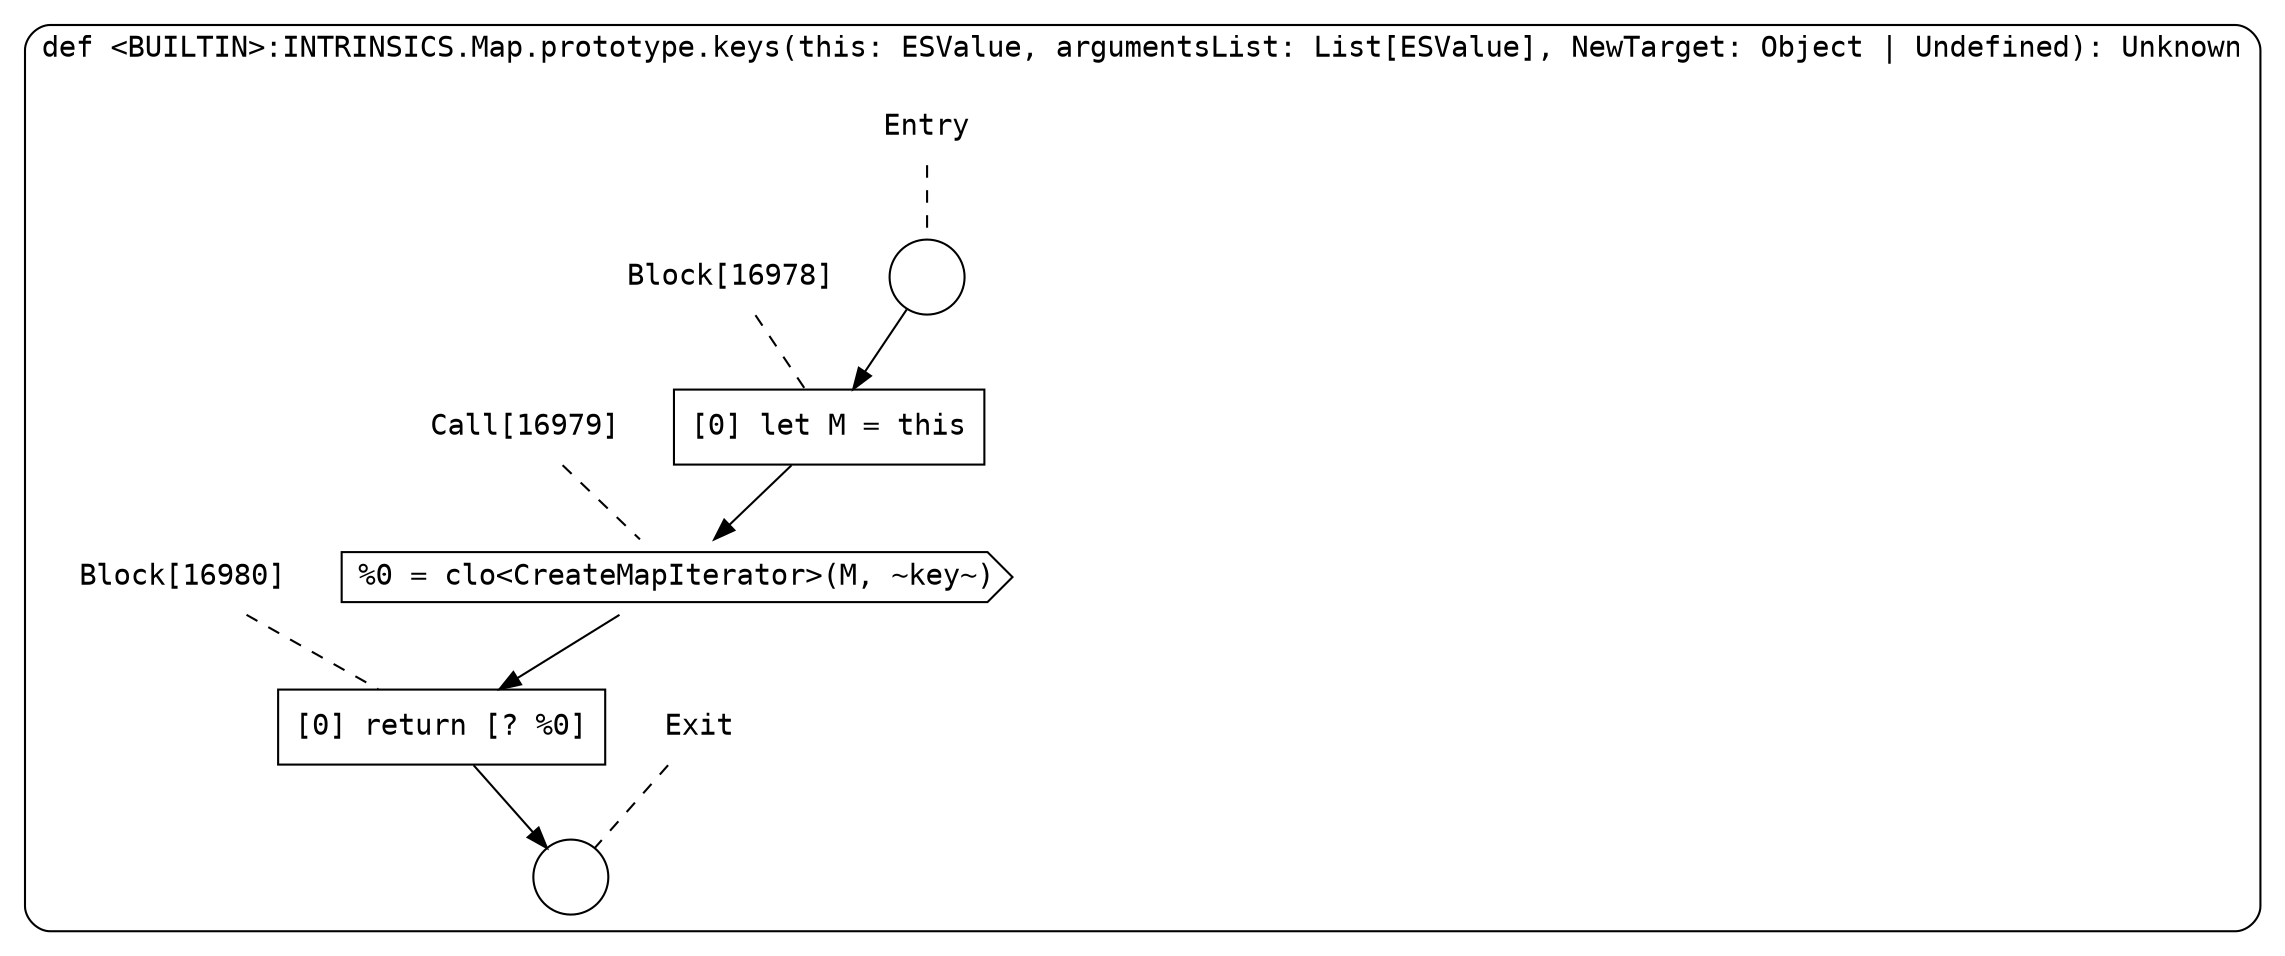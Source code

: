 digraph {
  graph [fontname = "Consolas"]
  node [fontname = "Consolas"]
  edge [fontname = "Consolas"]
  subgraph cluster2441 {
    label = "def <BUILTIN>:INTRINSICS.Map.prototype.keys(this: ESValue, argumentsList: List[ESValue], NewTarget: Object | Undefined): Unknown"
    style = rounded
    cluster2441_entry_name [shape=none, label=<<font color="black">Entry</font>>]
    cluster2441_entry_name -> cluster2441_entry [arrowhead=none, color="black", style=dashed]
    cluster2441_entry [shape=circle label=" " color="black" fillcolor="white" style=filled]
    cluster2441_entry -> node16978 [color="black"]
    cluster2441_exit_name [shape=none, label=<<font color="black">Exit</font>>]
    cluster2441_exit_name -> cluster2441_exit [arrowhead=none, color="black", style=dashed]
    cluster2441_exit [shape=circle label=" " color="black" fillcolor="white" style=filled]
    node16978_name [shape=none, label=<<font color="black">Block[16978]</font>>]
    node16978_name -> node16978 [arrowhead=none, color="black", style=dashed]
    node16978 [shape=box, label=<<font color="black">[0] let M = this<BR ALIGN="LEFT"/></font>> color="black" fillcolor="white", style=filled]
    node16978 -> node16979 [color="black"]
    node16979_name [shape=none, label=<<font color="black">Call[16979]</font>>]
    node16979_name -> node16979 [arrowhead=none, color="black", style=dashed]
    node16979 [shape=cds, label=<<font color="black">%0 = clo&lt;CreateMapIterator&gt;(M, ~key~)</font>> color="black" fillcolor="white", style=filled]
    node16979 -> node16980 [color="black"]
    node16980_name [shape=none, label=<<font color="black">Block[16980]</font>>]
    node16980_name -> node16980 [arrowhead=none, color="black", style=dashed]
    node16980 [shape=box, label=<<font color="black">[0] return [? %0]<BR ALIGN="LEFT"/></font>> color="black" fillcolor="white", style=filled]
    node16980 -> cluster2441_exit [color="black"]
  }
}